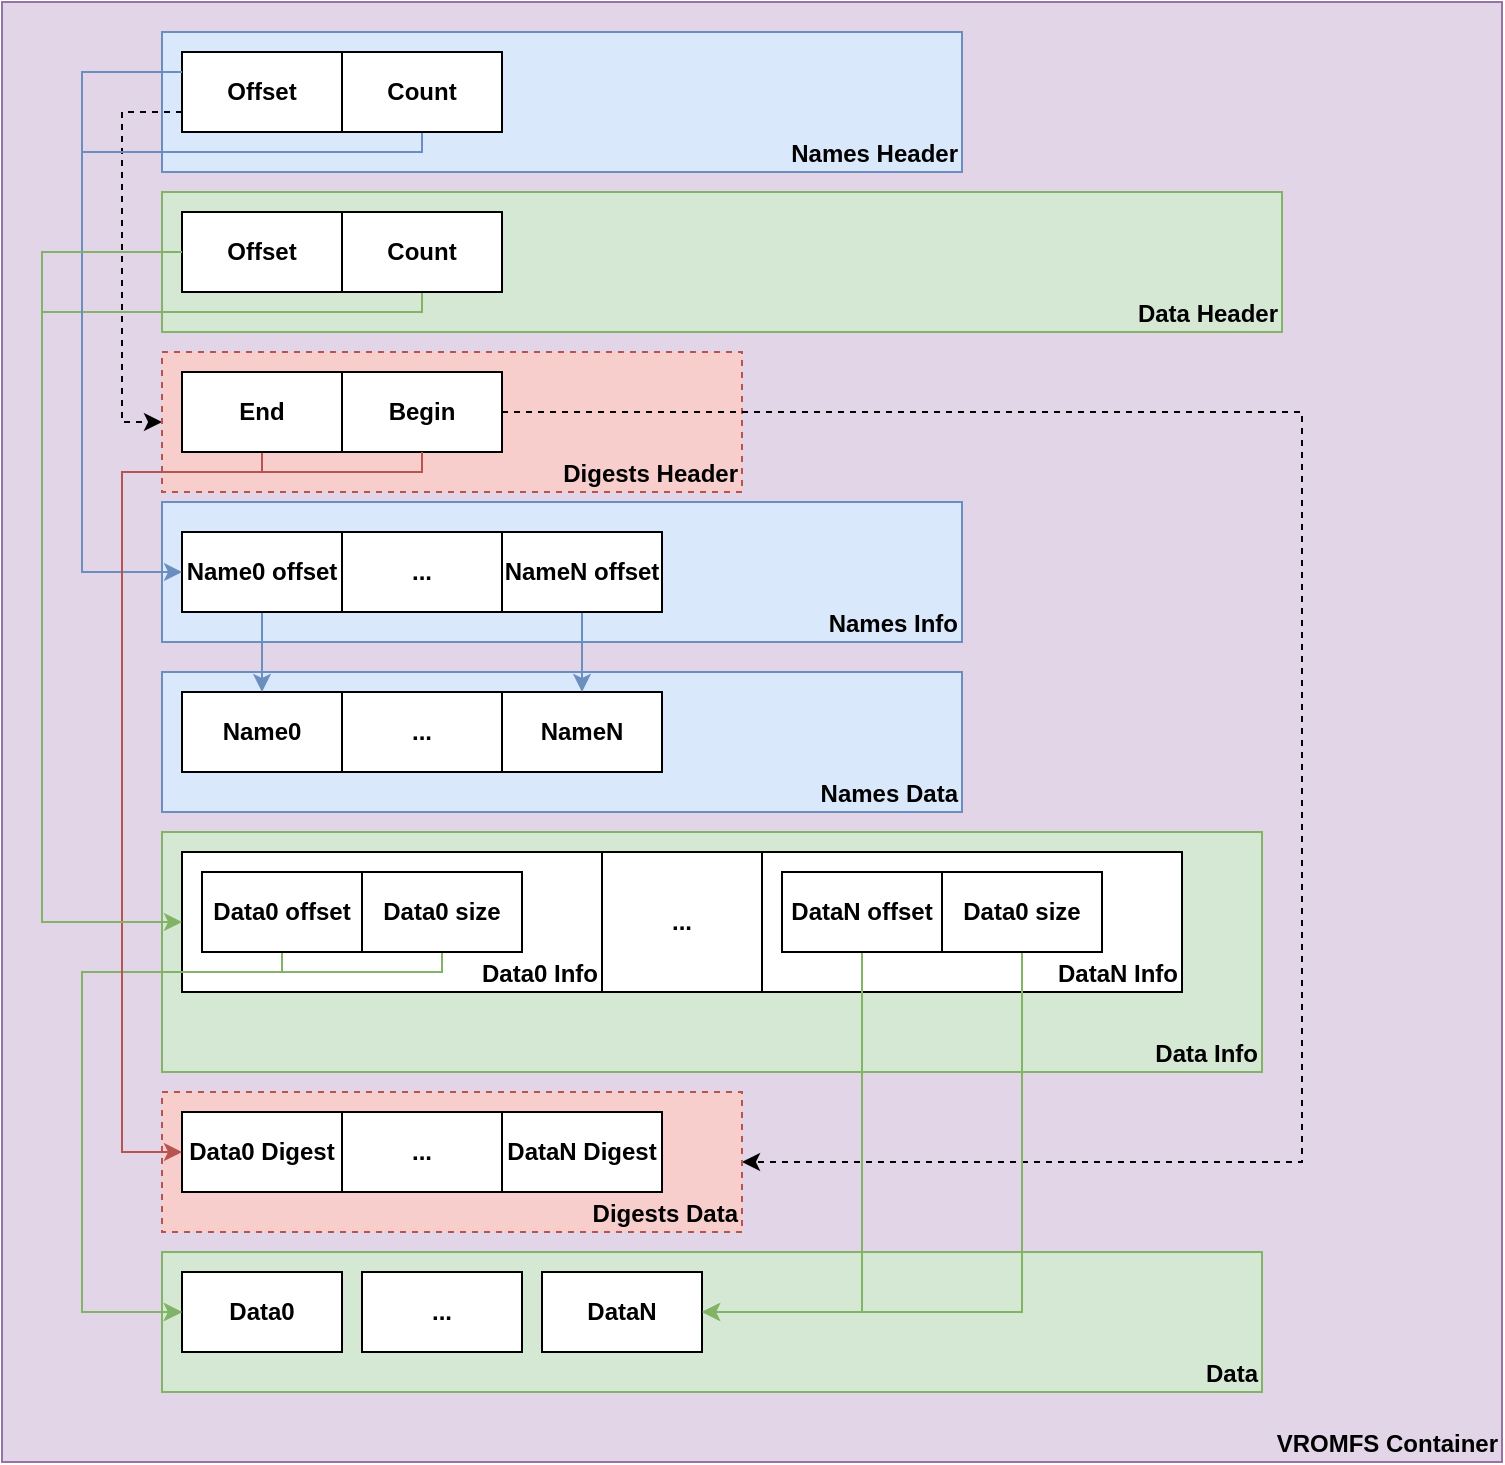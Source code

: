 <mxfile version="20.8.16" type="device"><diagram name="Page-1" id="DZUohmSLw-W84xM3BbXW"><mxGraphModel dx="1153" dy="900" grid="1" gridSize="10" guides="1" tooltips="1" connect="1" arrows="1" fold="1" page="1" pageScale="1" pageWidth="1600" pageHeight="900" math="0" shadow="0"><root><mxCell id="0"/><mxCell id="1" parent="0"/><mxCell id="Mtwi3PC-MGpxXTPBbJ8T-1" value="VROMFS Container" style="rounded=0;whiteSpace=wrap;html=1;fontStyle=1;align=right;verticalAlign=bottom;fillColor=#e1d5e7;strokeColor=#9673a6;" parent="1" vertex="1"><mxGeometry x="130" y="85" width="750" height="730" as="geometry"/></mxCell><mxCell id="Mtwi3PC-MGpxXTPBbJ8T-2" value="Names Header" style="rounded=0;whiteSpace=wrap;html=1;fontStyle=1;align=right;verticalAlign=bottom;fillColor=#dae8fc;strokeColor=#6c8ebf;" parent="1" vertex="1"><mxGeometry x="210" y="100" width="400" height="70" as="geometry"/></mxCell><mxCell id="DsHHWSS-7b27dk0kGE0u-22" style="edgeStyle=orthogonalEdgeStyle;rounded=0;orthogonalLoop=1;jettySize=auto;html=1;exitX=0;exitY=0.75;exitDx=0;exitDy=0;dashed=1;entryX=0;entryY=0.5;entryDx=0;entryDy=0;" edge="1" parent="1" source="Mtwi3PC-MGpxXTPBbJ8T-4" target="Mtwi3PC-MGpxXTPBbJ8T-10"><mxGeometry relative="1" as="geometry"><mxPoint x="190" y="310" as="targetPoint"/><Array as="points"><mxPoint x="190" y="140"/><mxPoint x="190" y="295"/></Array></mxGeometry></mxCell><mxCell id="Mtwi3PC-MGpxXTPBbJ8T-4" value="Offset" style="rounded=0;whiteSpace=wrap;html=1;fontStyle=1" parent="1" vertex="1"><mxGeometry x="220" y="110" width="80" height="40" as="geometry"/></mxCell><mxCell id="DsHHWSS-7b27dk0kGE0u-35" style="edgeStyle=orthogonalEdgeStyle;rounded=0;sketch=0;orthogonalLoop=1;jettySize=auto;html=1;exitX=0.5;exitY=1;exitDx=0;exitDy=0;entryX=0;entryY=0.5;entryDx=0;entryDy=0;shadow=0;strokeWidth=1;fillColor=#dae8fc;strokeColor=#6c8ebf;" edge="1" parent="1" source="Mtwi3PC-MGpxXTPBbJ8T-5" target="Mtwi3PC-MGpxXTPBbJ8T-17"><mxGeometry relative="1" as="geometry"><Array as="points"><mxPoint x="340" y="160"/><mxPoint x="170" y="160"/><mxPoint x="170" y="370"/></Array></mxGeometry></mxCell><mxCell id="Mtwi3PC-MGpxXTPBbJ8T-5" value="Count" style="rounded=0;whiteSpace=wrap;html=1;fontStyle=1" parent="1" vertex="1"><mxGeometry x="300" y="110" width="80" height="40" as="geometry"/></mxCell><mxCell id="Mtwi3PC-MGpxXTPBbJ8T-7" value="Data Header" style="rounded=0;whiteSpace=wrap;html=1;fontStyle=1;verticalAlign=bottom;align=right;fillColor=#d5e8d4;strokeColor=#82b366;" parent="1" vertex="1"><mxGeometry x="210" y="180" width="560" height="70" as="geometry"/></mxCell><mxCell id="Mtwi3PC-MGpxXTPBbJ8T-8" value="Offset" style="rounded=0;whiteSpace=wrap;html=1;fontStyle=1" parent="1" vertex="1"><mxGeometry x="220" y="190" width="80" height="40" as="geometry"/></mxCell><mxCell id="DsHHWSS-7b27dk0kGE0u-36" style="edgeStyle=orthogonalEdgeStyle;rounded=0;sketch=0;orthogonalLoop=1;jettySize=auto;html=1;exitX=0.5;exitY=1;exitDx=0;exitDy=0;entryX=0;entryY=0.5;entryDx=0;entryDy=0;shadow=0;strokeWidth=1;fillColor=#d5e8d4;strokeColor=#82b366;" edge="1" parent="1" source="Mtwi3PC-MGpxXTPBbJ8T-9" target="Mtwi3PC-MGpxXTPBbJ8T-42"><mxGeometry relative="1" as="geometry"><Array as="points"><mxPoint x="340" y="240"/><mxPoint x="150" y="240"/><mxPoint x="150" y="545"/></Array></mxGeometry></mxCell><mxCell id="Mtwi3PC-MGpxXTPBbJ8T-9" value="Count" style="rounded=0;whiteSpace=wrap;html=1;fontStyle=1" parent="1" vertex="1"><mxGeometry x="300" y="190" width="80" height="40" as="geometry"/></mxCell><mxCell id="Mtwi3PC-MGpxXTPBbJ8T-10" value="Digests Header" style="rounded=0;whiteSpace=wrap;html=1;fontStyle=1;verticalAlign=bottom;align=right;fillColor=#f8cecc;strokeColor=#b85450;dashed=1;" parent="1" vertex="1"><mxGeometry x="210" y="260" width="290" height="70" as="geometry"/></mxCell><mxCell id="Mtwi3PC-MGpxXTPBbJ8T-13" value="Names Info" style="rounded=0;whiteSpace=wrap;html=1;fontStyle=1;verticalAlign=bottom;align=right;fillColor=#dae8fc;strokeColor=#6c8ebf;" parent="1" vertex="1"><mxGeometry x="210" y="335" width="400" height="70" as="geometry"/></mxCell><mxCell id="DsHHWSS-7b27dk0kGE0u-37" style="edgeStyle=orthogonalEdgeStyle;rounded=0;sketch=0;orthogonalLoop=1;jettySize=auto;html=1;exitX=0.5;exitY=1;exitDx=0;exitDy=0;entryX=0;entryY=0.5;entryDx=0;entryDy=0;shadow=0;strokeWidth=1;fillColor=#f8cecc;strokeColor=#b85450;" edge="1" parent="1" source="Mtwi3PC-MGpxXTPBbJ8T-11" target="Mtwi3PC-MGpxXTPBbJ8T-35"><mxGeometry relative="1" as="geometry"><Array as="points"><mxPoint x="260" y="320"/><mxPoint x="190" y="320"/><mxPoint x="190" y="660"/></Array></mxGeometry></mxCell><mxCell id="Mtwi3PC-MGpxXTPBbJ8T-11" value="End" style="rounded=0;whiteSpace=wrap;html=1;fontStyle=1" parent="1" vertex="1"><mxGeometry x="220" y="270" width="80" height="40" as="geometry"/></mxCell><mxCell id="DsHHWSS-7b27dk0kGE0u-28" style="edgeStyle=orthogonalEdgeStyle;rounded=0;orthogonalLoop=1;jettySize=auto;html=1;exitX=1;exitY=0.5;exitDx=0;exitDy=0;entryX=1;entryY=0.5;entryDx=0;entryDy=0;dashed=1;" edge="1" parent="1" source="Mtwi3PC-MGpxXTPBbJ8T-12" target="Mtwi3PC-MGpxXTPBbJ8T-34"><mxGeometry relative="1" as="geometry"><Array as="points"><mxPoint x="780" y="290"/><mxPoint x="780" y="665"/></Array></mxGeometry></mxCell><mxCell id="Mtwi3PC-MGpxXTPBbJ8T-12" value="Begin" style="rounded=0;whiteSpace=wrap;html=1;fontStyle=1" parent="1" vertex="1"><mxGeometry x="300" y="270" width="80" height="40" as="geometry"/></mxCell><mxCell id="Mtwi3PC-MGpxXTPBbJ8T-21" value="Names Data" style="rounded=0;whiteSpace=wrap;html=1;fontStyle=1;align=right;verticalAlign=bottom;fillColor=#dae8fc;strokeColor=#6c8ebf;" parent="1" vertex="1"><mxGeometry x="210" y="420" width="400" height="70" as="geometry"/></mxCell><mxCell id="Mtwi3PC-MGpxXTPBbJ8T-22" value="Name0" style="rounded=0;whiteSpace=wrap;html=1;fontStyle=1" parent="1" vertex="1"><mxGeometry x="220" y="430" width="80" height="40" as="geometry"/></mxCell><mxCell id="Mtwi3PC-MGpxXTPBbJ8T-23" value="..." style="rounded=0;whiteSpace=wrap;html=1;fontStyle=1" parent="1" vertex="1"><mxGeometry x="300" y="430" width="80" height="40" as="geometry"/></mxCell><mxCell id="Mtwi3PC-MGpxXTPBbJ8T-24" value="NameN" style="rounded=0;whiteSpace=wrap;html=1;fontStyle=1" parent="1" vertex="1"><mxGeometry x="380" y="430" width="80" height="40" as="geometry"/></mxCell><mxCell id="Mtwi3PC-MGpxXTPBbJ8T-25" value="Data Info" style="rounded=0;whiteSpace=wrap;html=1;align=right;verticalAlign=bottom;fontStyle=1;fillColor=#d5e8d4;strokeColor=#82b366;" parent="1" vertex="1"><mxGeometry x="210" y="500" width="550" height="120" as="geometry"/></mxCell><mxCell id="Mtwi3PC-MGpxXTPBbJ8T-31" value="..." style="rounded=0;whiteSpace=wrap;html=1;fontStyle=1" parent="1" vertex="1"><mxGeometry x="430" y="510" width="80" height="70" as="geometry"/></mxCell><mxCell id="Mtwi3PC-MGpxXTPBbJ8T-34" value="Digests Data" style="rounded=0;whiteSpace=wrap;html=1;fillColor=#f8cecc;fontStyle=1;verticalAlign=bottom;align=right;strokeColor=#b85450;dashed=1;" parent="1" vertex="1"><mxGeometry x="210" y="630" width="290" height="70" as="geometry"/></mxCell><mxCell id="Mtwi3PC-MGpxXTPBbJ8T-35" value="Data0 Digest" style="rounded=0;whiteSpace=wrap;html=1;fontStyle=1" parent="1" vertex="1"><mxGeometry x="220" y="640" width="80" height="40" as="geometry"/></mxCell><mxCell id="Mtwi3PC-MGpxXTPBbJ8T-36" value="DataN Digest" style="rounded=0;whiteSpace=wrap;html=1;fontStyle=1" parent="1" vertex="1"><mxGeometry x="380" y="640" width="80" height="40" as="geometry"/></mxCell><mxCell id="Mtwi3PC-MGpxXTPBbJ8T-37" value="..." style="rounded=0;whiteSpace=wrap;html=1;fontStyle=1" parent="1" vertex="1"><mxGeometry x="300" y="640" width="80" height="40" as="geometry"/></mxCell><mxCell id="Mtwi3PC-MGpxXTPBbJ8T-38" value="Data" style="rounded=0;whiteSpace=wrap;html=1;fillColor=#d5e8d4;strokeColor=#82b366;fontStyle=1;align=right;verticalAlign=bottom;" parent="1" vertex="1"><mxGeometry x="210" y="710" width="550" height="70" as="geometry"/></mxCell><mxCell id="Mtwi3PC-MGpxXTPBbJ8T-39" value="Data0" style="rounded=0;whiteSpace=wrap;html=1;fontStyle=1" parent="1" vertex="1"><mxGeometry x="220" y="720" width="80" height="40" as="geometry"/></mxCell><mxCell id="Mtwi3PC-MGpxXTPBbJ8T-40" value="DataN" style="rounded=0;whiteSpace=wrap;html=1;fontStyle=1" parent="1" vertex="1"><mxGeometry x="400" y="720" width="80" height="40" as="geometry"/></mxCell><mxCell id="Mtwi3PC-MGpxXTPBbJ8T-41" value="..." style="rounded=0;whiteSpace=wrap;html=1;fontStyle=1" parent="1" vertex="1"><mxGeometry x="310" y="720" width="80" height="40" as="geometry"/></mxCell><mxCell id="Mtwi3PC-MGpxXTPBbJ8T-42" value="Data0 Info" style="rounded=0;whiteSpace=wrap;html=1;fillColor=default;fontStyle=1;align=right;verticalAlign=bottom;" parent="1" vertex="1"><mxGeometry x="220" y="510" width="210" height="70" as="geometry"/></mxCell><mxCell id="DsHHWSS-7b27dk0kGE0u-31" style="edgeStyle=orthogonalEdgeStyle;rounded=0;orthogonalLoop=1;jettySize=auto;html=1;exitX=0.5;exitY=1;exitDx=0;exitDy=0;fillColor=#d5e8d4;strokeColor=#82b366;entryX=0;entryY=0.5;entryDx=0;entryDy=0;" edge="1" parent="1" source="Mtwi3PC-MGpxXTPBbJ8T-29" target="Mtwi3PC-MGpxXTPBbJ8T-39"><mxGeometry relative="1" as="geometry"><mxPoint x="220" y="750" as="targetPoint"/><Array as="points"><mxPoint x="270" y="570"/><mxPoint x="170" y="570"/><mxPoint x="170" y="740"/></Array></mxGeometry></mxCell><mxCell id="Mtwi3PC-MGpxXTPBbJ8T-29" value="Data0 offset" style="rounded=0;whiteSpace=wrap;html=1;fontStyle=1" parent="1" vertex="1"><mxGeometry x="230" y="520" width="80" height="40" as="geometry"/></mxCell><mxCell id="DsHHWSS-7b27dk0kGE0u-32" style="edgeStyle=orthogonalEdgeStyle;rounded=0;orthogonalLoop=1;jettySize=auto;html=1;exitX=0.5;exitY=1;exitDx=0;exitDy=0;fillColor=#d5e8d4;strokeColor=#82b366;entryX=0;entryY=0.5;entryDx=0;entryDy=0;" edge="1" parent="1" source="Mtwi3PC-MGpxXTPBbJ8T-30" target="Mtwi3PC-MGpxXTPBbJ8T-39"><mxGeometry relative="1" as="geometry"><mxPoint x="220" y="730" as="targetPoint"/><Array as="points"><mxPoint x="350" y="570"/><mxPoint x="170" y="570"/><mxPoint x="170" y="740"/></Array></mxGeometry></mxCell><mxCell id="Mtwi3PC-MGpxXTPBbJ8T-30" value="Data0 size" style="rounded=0;whiteSpace=wrap;html=1;fontStyle=1" parent="1" vertex="1"><mxGeometry x="310" y="520" width="80" height="40" as="geometry"/></mxCell><mxCell id="Mtwi3PC-MGpxXTPBbJ8T-43" value="DataN Info" style="rounded=0;whiteSpace=wrap;html=1;fillColor=default;fontStyle=1;align=right;verticalAlign=bottom;" parent="1" vertex="1"><mxGeometry x="510" y="510" width="210" height="70" as="geometry"/></mxCell><mxCell id="DsHHWSS-7b27dk0kGE0u-33" style="edgeStyle=orthogonalEdgeStyle;rounded=0;orthogonalLoop=1;jettySize=auto;html=1;exitX=0.5;exitY=1;exitDx=0;exitDy=0;entryX=1;entryY=0.5;entryDx=0;entryDy=0;fillColor=#d5e8d4;strokeColor=#82b366;" edge="1" parent="1" source="Mtwi3PC-MGpxXTPBbJ8T-44" target="Mtwi3PC-MGpxXTPBbJ8T-40"><mxGeometry relative="1" as="geometry"/></mxCell><mxCell id="Mtwi3PC-MGpxXTPBbJ8T-44" value="DataN offset" style="rounded=0;whiteSpace=wrap;html=1;fontStyle=1" parent="1" vertex="1"><mxGeometry x="520" y="520" width="80" height="40" as="geometry"/></mxCell><mxCell id="DsHHWSS-7b27dk0kGE0u-34" style="edgeStyle=orthogonalEdgeStyle;rounded=0;orthogonalLoop=1;jettySize=auto;html=1;exitX=0.5;exitY=1;exitDx=0;exitDy=0;entryX=1;entryY=0.5;entryDx=0;entryDy=0;fillColor=#d5e8d4;strokeColor=#82b366;" edge="1" parent="1" source="Mtwi3PC-MGpxXTPBbJ8T-45" target="Mtwi3PC-MGpxXTPBbJ8T-40"><mxGeometry relative="1" as="geometry"/></mxCell><mxCell id="Mtwi3PC-MGpxXTPBbJ8T-45" value="Data0 size" style="rounded=0;whiteSpace=wrap;html=1;fontStyle=1" parent="1" vertex="1"><mxGeometry x="600" y="520" width="80" height="40" as="geometry"/></mxCell><mxCell id="DsHHWSS-7b27dk0kGE0u-26" style="edgeStyle=orthogonalEdgeStyle;rounded=0;orthogonalLoop=1;jettySize=auto;html=1;exitX=0.5;exitY=1;exitDx=0;exitDy=0;entryX=0.5;entryY=0;entryDx=0;entryDy=0;fillColor=#dae8fc;strokeColor=#6c8ebf;" edge="1" parent="1" source="Mtwi3PC-MGpxXTPBbJ8T-17" target="Mtwi3PC-MGpxXTPBbJ8T-22"><mxGeometry relative="1" as="geometry"/></mxCell><mxCell id="Mtwi3PC-MGpxXTPBbJ8T-17" value="Name0 offset" style="rounded=0;whiteSpace=wrap;html=1;fontStyle=1" parent="1" vertex="1"><mxGeometry x="220" y="350" width="80" height="40" as="geometry"/></mxCell><mxCell id="DsHHWSS-7b27dk0kGE0u-27" style="edgeStyle=orthogonalEdgeStyle;rounded=0;orthogonalLoop=1;jettySize=auto;html=1;exitX=0.5;exitY=1;exitDx=0;exitDy=0;fillColor=#dae8fc;strokeColor=#6c8ebf;" edge="1" parent="1" source="Mtwi3PC-MGpxXTPBbJ8T-19" target="Mtwi3PC-MGpxXTPBbJ8T-24"><mxGeometry relative="1" as="geometry"/></mxCell><mxCell id="Mtwi3PC-MGpxXTPBbJ8T-19" value="NameN offset" style="rounded=0;whiteSpace=wrap;html=1;fontStyle=1" parent="1" vertex="1"><mxGeometry x="380" y="350" width="80" height="40" as="geometry"/></mxCell><mxCell id="Mtwi3PC-MGpxXTPBbJ8T-20" value="..." style="rounded=0;whiteSpace=wrap;html=1;fontStyle=1" parent="1" vertex="1"><mxGeometry x="300" y="350" width="80" height="40" as="geometry"/></mxCell><mxCell id="DsHHWSS-7b27dk0kGE0u-25" style="edgeStyle=orthogonalEdgeStyle;rounded=0;orthogonalLoop=1;jettySize=auto;html=1;exitX=0;exitY=0.25;exitDx=0;exitDy=0;entryX=0;entryY=0.5;entryDx=0;entryDy=0;fillColor=#dae8fc;strokeColor=#6c8ebf;" edge="1" parent="1" source="Mtwi3PC-MGpxXTPBbJ8T-4" target="Mtwi3PC-MGpxXTPBbJ8T-17"><mxGeometry relative="1" as="geometry"><mxPoint x="170" y="390" as="targetPoint"/><Array as="points"><mxPoint x="170" y="120"/><mxPoint x="170" y="370"/></Array></mxGeometry></mxCell><mxCell id="DsHHWSS-7b27dk0kGE0u-29" style="edgeStyle=orthogonalEdgeStyle;rounded=0;orthogonalLoop=1;jettySize=auto;html=1;exitX=0.5;exitY=1;exitDx=0;exitDy=0;entryX=0;entryY=0.5;entryDx=0;entryDy=0;fillColor=#f8cecc;strokeColor=#b85450;" edge="1" parent="1" source="Mtwi3PC-MGpxXTPBbJ8T-12" target="Mtwi3PC-MGpxXTPBbJ8T-35"><mxGeometry relative="1" as="geometry"><Array as="points"><mxPoint x="340" y="320"/><mxPoint x="190" y="320"/><mxPoint x="190" y="660"/></Array></mxGeometry></mxCell><mxCell id="DsHHWSS-7b27dk0kGE0u-30" style="edgeStyle=orthogonalEdgeStyle;rounded=0;orthogonalLoop=1;jettySize=auto;html=1;exitX=0;exitY=0.5;exitDx=0;exitDy=0;entryX=0;entryY=0.5;entryDx=0;entryDy=0;strokeWidth=1;shadow=0;fillColor=#d5e8d4;strokeColor=#82b366;" edge="1" parent="1" source="Mtwi3PC-MGpxXTPBbJ8T-8" target="Mtwi3PC-MGpxXTPBbJ8T-42"><mxGeometry relative="1" as="geometry"><Array as="points"><mxPoint x="150" y="210"/><mxPoint x="150" y="545"/></Array></mxGeometry></mxCell></root></mxGraphModel></diagram></mxfile>